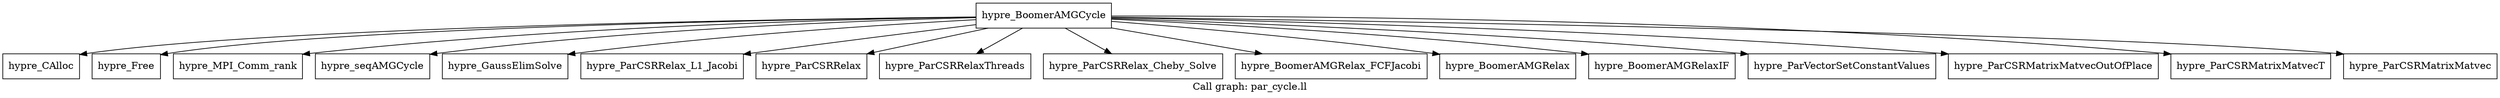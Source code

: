 digraph "Call graph: par_cycle.ll" {
	label="Call graph: par_cycle.ll";

	Node0x558402764b00 [shape=record,label="{hypre_BoomerAMGCycle}"];
	Node0x558402764b00 -> Node0x5584027647f0;
	Node0x558402764b00 -> Node0x55840275b1a0;
	Node0x558402764b00 -> Node0x558402765800;
	Node0x558402764b00 -> Node0x55840275c1a0;
	Node0x558402764b00 -> Node0x5584027501e0;
	Node0x558402764b00 -> Node0x55840277d0b0;
	Node0x558402764b00 -> Node0x55840277d130;
	Node0x558402764b00 -> Node0x55840277d1b0;
	Node0x558402764b00 -> Node0x55840277d230;
	Node0x558402764b00 -> Node0x5584027622c0;
	Node0x558402764b00 -> Node0x55840275ad10;
	Node0x558402764b00 -> Node0x558402769a90;
	Node0x558402764b00 -> Node0x558402757bf0;
	Node0x558402764b00 -> Node0x55840277b990;
	Node0x558402764b00 -> Node0x558402759b00;
	Node0x558402764b00 -> Node0x55840276e9c0;
	Node0x55840275b1a0 [shape=record,label="{hypre_Free}"];
	Node0x5584027647f0 [shape=record,label="{hypre_CAlloc}"];
	Node0x558402765800 [shape=record,label="{hypre_MPI_Comm_rank}"];
	Node0x55840275c1a0 [shape=record,label="{hypre_seqAMGCycle}"];
	Node0x5584027501e0 [shape=record,label="{hypre_GaussElimSolve}"];
	Node0x55840277d0b0 [shape=record,label="{hypre_ParCSRRelax_L1_Jacobi}"];
	Node0x5584027622c0 [shape=record,label="{hypre_BoomerAMGRelax_FCFJacobi}"];
	Node0x558402757bf0 [shape=record,label="{hypre_ParVectorSetConstantValues}"];
	Node0x55840277d130 [shape=record,label="{hypre_ParCSRRelax}"];
	Node0x55840277d1b0 [shape=record,label="{hypre_ParCSRRelaxThreads}"];
	Node0x55840277d230 [shape=record,label="{hypre_ParCSRRelax_Cheby_Solve}"];
	Node0x55840277b990 [shape=record,label="{hypre_ParCSRMatrixMatvecOutOfPlace}"];
	Node0x55840275ad10 [shape=record,label="{hypre_BoomerAMGRelax}"];
	Node0x558402769a90 [shape=record,label="{hypre_BoomerAMGRelaxIF}"];
	Node0x558402759b00 [shape=record,label="{hypre_ParCSRMatrixMatvecT}"];
	Node0x55840276e9c0 [shape=record,label="{hypre_ParCSRMatrixMatvec}"];
}

